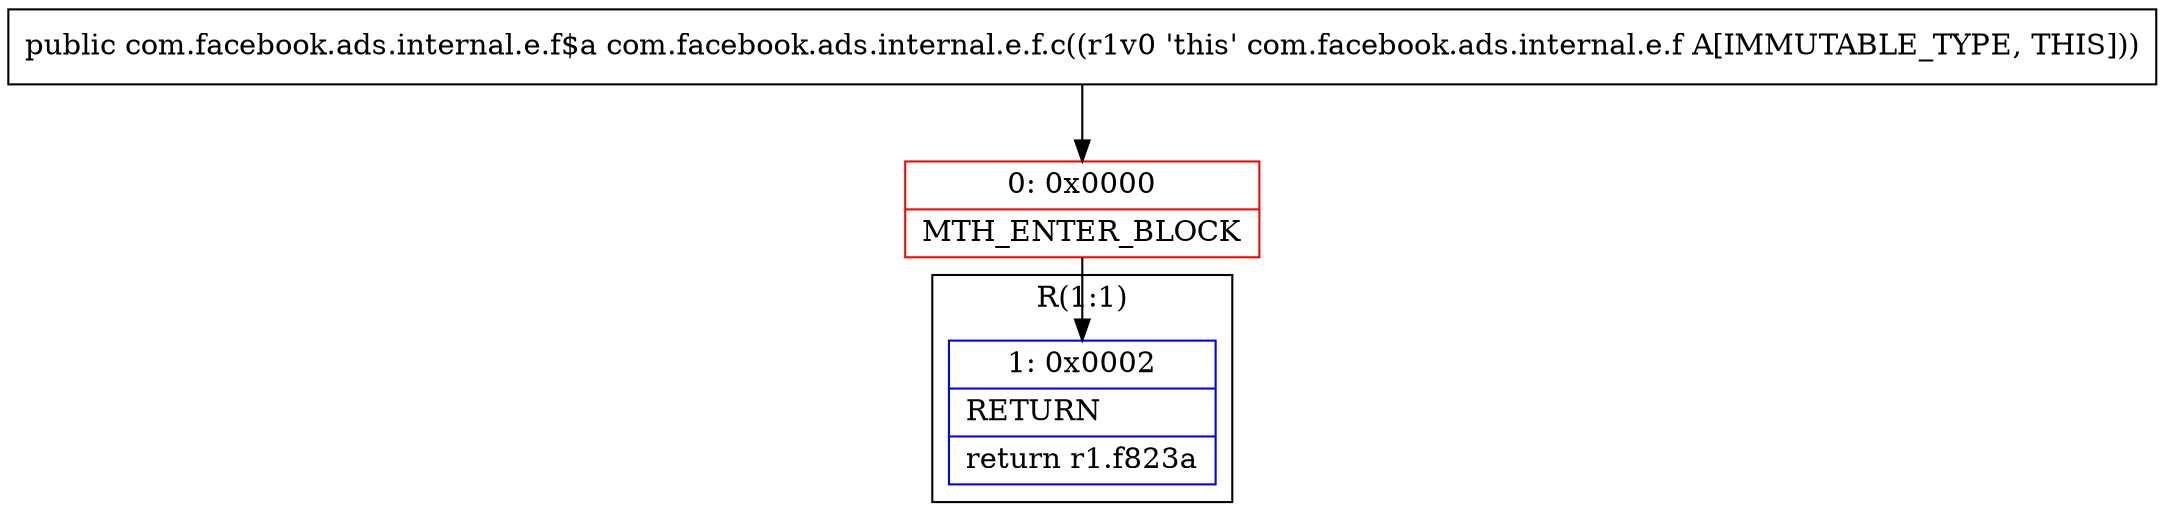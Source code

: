 digraph "CFG forcom.facebook.ads.internal.e.f.c()Lcom\/facebook\/ads\/internal\/e\/f$a;" {
subgraph cluster_Region_1886023132 {
label = "R(1:1)";
node [shape=record,color=blue];
Node_1 [shape=record,label="{1\:\ 0x0002|RETURN\l|return r1.f823a\l}"];
}
Node_0 [shape=record,color=red,label="{0\:\ 0x0000|MTH_ENTER_BLOCK\l}"];
MethodNode[shape=record,label="{public com.facebook.ads.internal.e.f$a com.facebook.ads.internal.e.f.c((r1v0 'this' com.facebook.ads.internal.e.f A[IMMUTABLE_TYPE, THIS])) }"];
MethodNode -> Node_0;
Node_0 -> Node_1;
}

